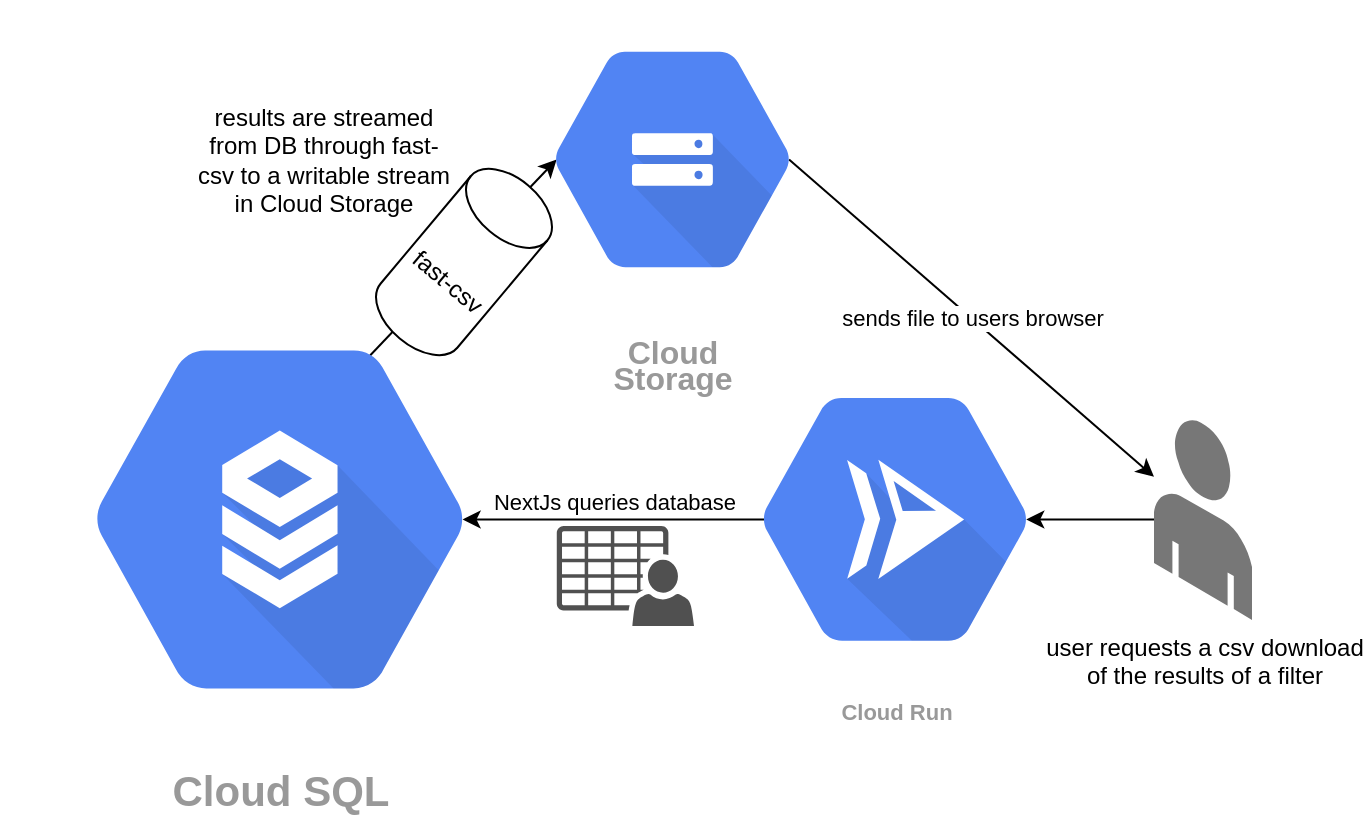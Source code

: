 <mxfile version="14.7.0" type="device"><diagram id="YtVUQH_FrKJ9O5KzWsUl" name="Page-1"><mxGraphModel dx="1678" dy="908" grid="1" gridSize="10" guides="1" tooltips="1" connect="1" arrows="1" fold="1" page="1" pageScale="1" pageWidth="827" pageHeight="1169" math="0" shadow="0"><root><mxCell id="0"/><mxCell id="1" parent="0"/><mxCell id="e1m_3WhgQweiP54VbTXx-15" style="edgeStyle=none;rounded=0;orthogonalLoop=1;jettySize=auto;html=1;exitX=0.66;exitY=0.17;exitDx=0;exitDy=0;exitPerimeter=0;entryX=0.175;entryY=0.5;entryDx=0;entryDy=0;entryPerimeter=0;" edge="1" parent="1" source="e1m_3WhgQweiP54VbTXx-1" target="e1m_3WhgQweiP54VbTXx-2"><mxGeometry relative="1" as="geometry"/></mxCell><mxCell id="e1m_3WhgQweiP54VbTXx-1" value="&lt;p style=&quot;line-height: 0%&quot;&gt;&lt;font style=&quot;font-size: 21px&quot;&gt;Cloud SQL&lt;/font&gt;&lt;/p&gt;" style="html=1;fillColor=#5184F3;strokeColor=none;verticalAlign=top;labelPosition=center;verticalLabelPosition=bottom;align=center;spacingTop=-6;fontSize=11;fontStyle=1;fontColor=#999999;shape=mxgraph.gcp2.hexIcon;prIcon=cloud_sql" vertex="1" parent="1"><mxGeometry x="133" y="154.48" width="280.36" height="248.5" as="geometry"/></mxCell><mxCell id="e1m_3WhgQweiP54VbTXx-11" value="sends file to users browser" style="edgeStyle=none;rounded=0;orthogonalLoop=1;jettySize=auto;html=1;exitX=0.825;exitY=0.5;exitDx=0;exitDy=0;exitPerimeter=0;" edge="1" parent="1" source="e1m_3WhgQweiP54VbTXx-2" target="e1m_3WhgQweiP54VbTXx-8"><mxGeometry relative="1" as="geometry"/></mxCell><mxCell id="e1m_3WhgQweiP54VbTXx-2" value="&lt;p style=&quot;line-height: 100%&quot;&gt;&lt;font style=&quot;font-size: 16px&quot;&gt;Cloud&lt;br&gt;Storage&lt;/font&gt;&lt;/p&gt;" style="html=1;fillColor=#5184F3;strokeColor=none;verticalAlign=top;labelPosition=center;verticalLabelPosition=bottom;align=center;spacingTop=-6;fontSize=11;fontStyle=1;fontColor=#999999;shape=mxgraph.gcp2.hexIcon;prIcon=cloud_storage" vertex="1" parent="1"><mxGeometry x="380" y="19.5" width="178.82" height="158.5" as="geometry"/></mxCell><mxCell id="e1m_3WhgQweiP54VbTXx-10" value="NextJs queries database" style="rounded=0;orthogonalLoop=1;jettySize=auto;html=1;exitX=0.175;exitY=0.5;exitDx=0;exitDy=0;exitPerimeter=0;entryX=0.825;entryY=0.5;entryDx=0;entryDy=0;entryPerimeter=0;" edge="1" parent="1" source="e1m_3WhgQweiP54VbTXx-4" target="e1m_3WhgQweiP54VbTXx-1"><mxGeometry x="-0.003" y="-9" relative="1" as="geometry"><mxPoint as="offset"/></mxGeometry></mxCell><mxCell id="e1m_3WhgQweiP54VbTXx-4" value="Cloud Run" style="html=1;fillColor=#5184F3;strokeColor=none;verticalAlign=top;labelPosition=center;verticalLabelPosition=bottom;align=center;spacingTop=-6;fontSize=11;fontStyle=1;fontColor=#999999;shape=mxgraph.gcp2.hexIcon;prIcon=cloud_run" vertex="1" parent="1"><mxGeometry x="480" y="189.48" width="201.38" height="178.5" as="geometry"/></mxCell><mxCell id="e1m_3WhgQweiP54VbTXx-5" value="" style="shape=image;html=1;verticalAlign=top;verticalLabelPosition=bottom;labelBackgroundColor=#ffffff;imageAspect=0;aspect=fixed;image=https://cdn3.iconfinder.com/data/icons/cad-database-presentation-spreadsheet-vector-fil-2/512/19-128.png" vertex="1" parent="1"><mxGeometry x="590" y="126" width="48" height="48" as="geometry"/></mxCell><mxCell id="e1m_3WhgQweiP54VbTXx-7" value="" style="pointerEvents=1;shadow=0;dashed=0;html=1;strokeColor=none;fillColor=#505050;labelPosition=center;verticalLabelPosition=bottom;verticalAlign=top;outlineConnect=0;align=center;shape=mxgraph.office.users.csv_file;" vertex="1" parent="1"><mxGeometry x="411.39" y="282" width="68.61" height="50" as="geometry"/></mxCell><mxCell id="e1m_3WhgQweiP54VbTXx-9" style="edgeStyle=orthogonalEdgeStyle;rounded=0;orthogonalLoop=1;jettySize=auto;html=1;entryX=0.825;entryY=0.5;entryDx=0;entryDy=0;entryPerimeter=0;" edge="1" parent="1" source="e1m_3WhgQweiP54VbTXx-8" target="e1m_3WhgQweiP54VbTXx-4"><mxGeometry relative="1" as="geometry"/></mxCell><mxCell id="e1m_3WhgQweiP54VbTXx-8" value="&lt;div&gt;user requests a csv download&lt;/div&gt;&lt;div&gt;of the results of a filter&lt;br&gt;&lt;/div&gt;" style="verticalLabelPosition=bottom;html=1;verticalAlign=top;strokeWidth=1;align=center;outlineConnect=0;dashed=0;outlineConnect=0;shape=mxgraph.aws3d.end_user;strokeColor=none;fillColor=#777777;aspect=fixed;" vertex="1" parent="1"><mxGeometry x="710" y="228.5" width="49" height="100.46" as="geometry"/></mxCell><mxCell id="e1m_3WhgQweiP54VbTXx-14" value="fast-csv" style="shape=cylinder3;whiteSpace=wrap;html=1;boundedLbl=1;backgroundOutline=1;size=15;rotation=40;" vertex="1" parent="1"><mxGeometry x="340" y="100" width="50" height="100" as="geometry"/></mxCell><mxCell id="e1m_3WhgQweiP54VbTXx-17" value="results are streamed from DB through fast-csv to a writable stream in Cloud Storage" style="text;html=1;strokeColor=none;fillColor=none;align=center;verticalAlign=middle;whiteSpace=wrap;rounded=0;" vertex="1" parent="1"><mxGeometry x="230" y="88.75" width="130" height="20" as="geometry"/></mxCell></root></mxGraphModel></diagram></mxfile>